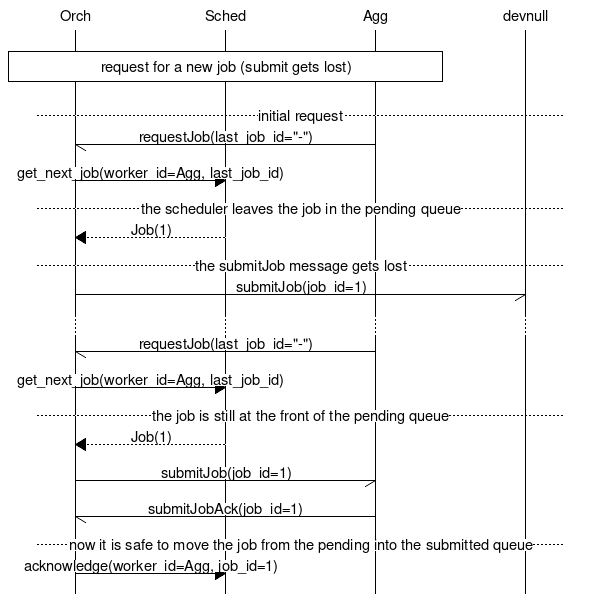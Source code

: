 msc {
  hscale = "1.0";

  Orch, Sched, Agg, devnull;

  |||;
  Orch box Agg [ label = "request for a new job (submit gets lost)" ];
  |||;

  --- [ label = "initial request" ];

  Agg->Orch [ label="requestJob(last_job_id=\"-\")" ];
  Orch=>Sched [ label="get_next_job(worker_id=Agg, last_job_id)" ];
  --- [ label = "the scheduler leaves the job in the pending queue" ];
  Sched>>Orch [ label="Job(1)" ];
  --- [ label = "the submitJob message gets lost" ];
  Orch->devnull [ label="submitJob(job_id=1)" ];
  ...;
  Agg->Orch [ label="requestJob(last_job_id=\"-\")" ];
  Orch=>Sched [ label="get_next_job(worker_id=Agg, last_job_id)" ];
  --- [ label = "the job is still at the front of the pending queue" ];
  Sched>>Orch [ label="Job(1)" ];
  Orch->Agg [ label="submitJob(job_id=1)" ];
  Agg->Orch [ label="submitJobAck(job_id=1)" ];
  --- [ label = "now it is safe to move the job from the pending into the submitted queue" ];
  Orch=>Sched [ label="acknowledge(worker_id=Agg, job_id=1)" ];
}
